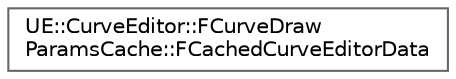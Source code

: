 digraph "Graphical Class Hierarchy"
{
 // INTERACTIVE_SVG=YES
 // LATEX_PDF_SIZE
  bgcolor="transparent";
  edge [fontname=Helvetica,fontsize=10,labelfontname=Helvetica,labelfontsize=10];
  node [fontname=Helvetica,fontsize=10,shape=box,height=0.2,width=0.4];
  rankdir="LR";
  Node0 [id="Node000000",label="UE::CurveEditor::FCurveDraw\lParamsCache::FCachedCurveEditorData",height=0.2,width=0.4,color="grey40", fillcolor="white", style="filled",URL="$df/db7/structUE_1_1CurveEditor_1_1FCurveDrawParamsCache_1_1FCachedCurveEditorData.html",tooltip="Set of cached values we need to check each tick to see if we need to redo cache."];
}
